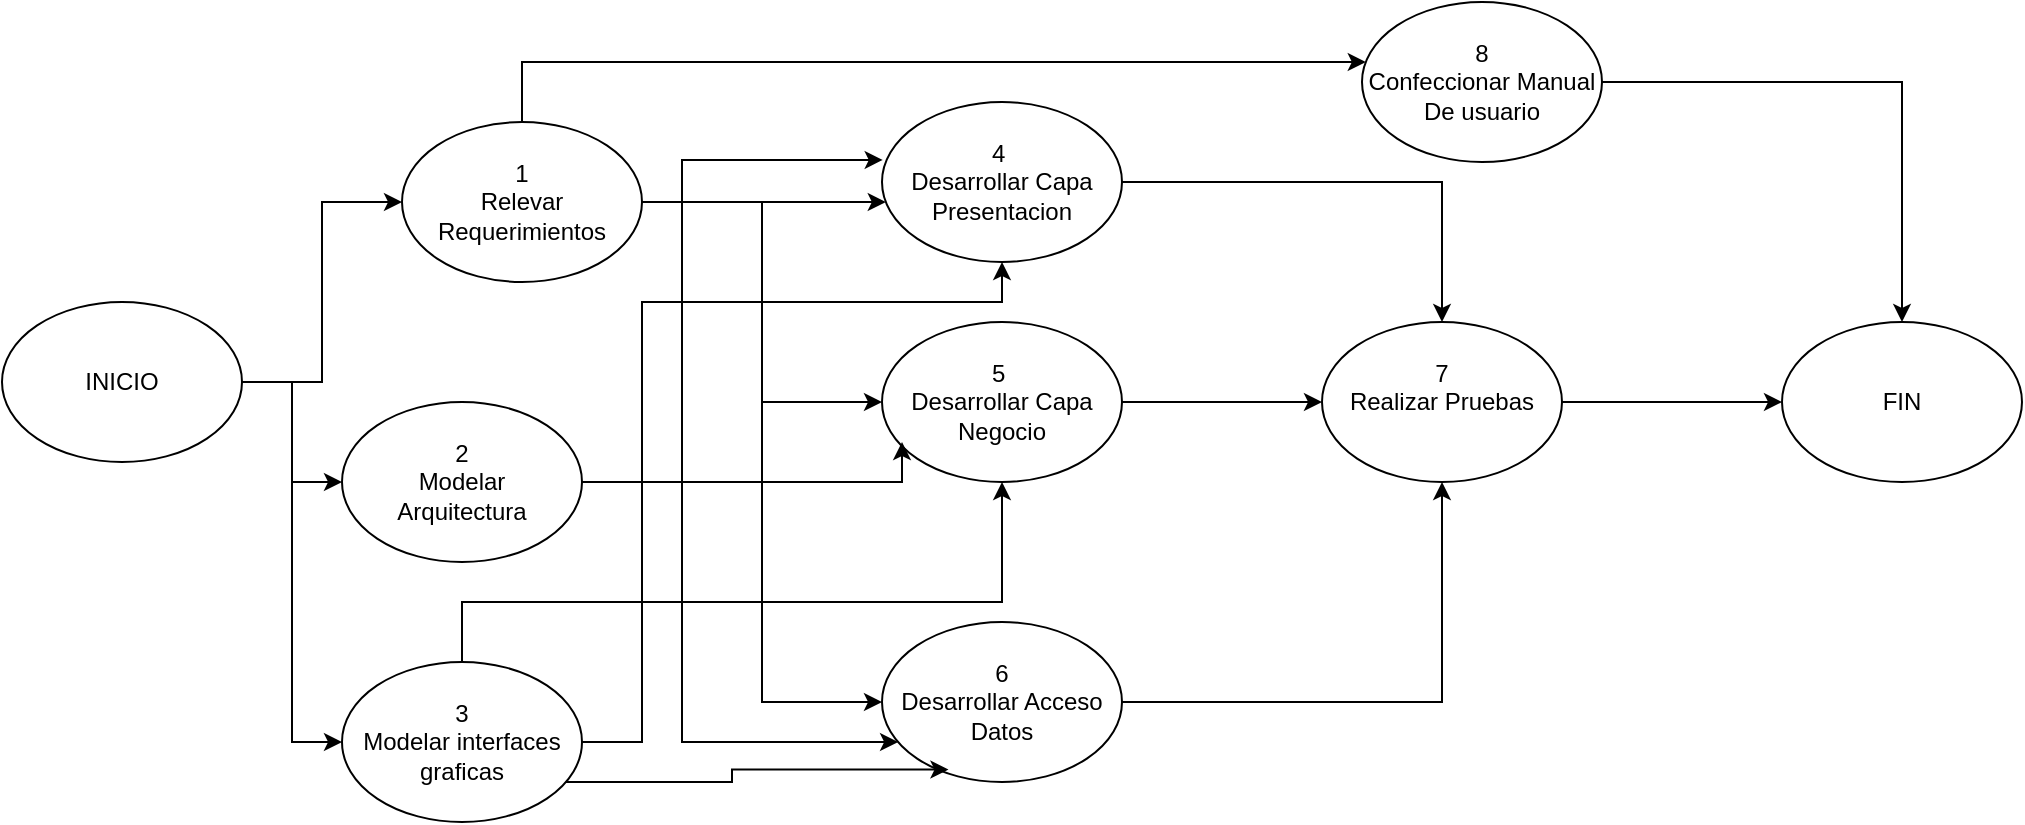 <mxfile version="24.3.0" type="device">
  <diagram name="Página-1" id="AD2a33I4z6MFGp31U_7p">
    <mxGraphModel dx="1050" dy="583" grid="1" gridSize="10" guides="1" tooltips="1" connect="1" arrows="1" fold="1" page="1" pageScale="1" pageWidth="2000" pageHeight="2000" math="0" shadow="0">
      <root>
        <mxCell id="0" />
        <mxCell id="1" parent="0" />
        <mxCell id="LbnA1UyEUyMUkYaqLMpM-16" style="edgeStyle=orthogonalEdgeStyle;rounded=0;orthogonalLoop=1;jettySize=auto;html=1;" edge="1" parent="1" source="LbnA1UyEUyMUkYaqLMpM-1" target="LbnA1UyEUyMUkYaqLMpM-9">
          <mxGeometry relative="1" as="geometry">
            <Array as="points">
              <mxPoint x="410" y="200" />
              <mxPoint x="410" y="200" />
            </Array>
          </mxGeometry>
        </mxCell>
        <mxCell id="LbnA1UyEUyMUkYaqLMpM-17" style="edgeStyle=orthogonalEdgeStyle;rounded=0;orthogonalLoop=1;jettySize=auto;html=1;entryX=0;entryY=0.5;entryDx=0;entryDy=0;" edge="1" parent="1" source="LbnA1UyEUyMUkYaqLMpM-1" target="LbnA1UyEUyMUkYaqLMpM-10">
          <mxGeometry relative="1" as="geometry" />
        </mxCell>
        <mxCell id="LbnA1UyEUyMUkYaqLMpM-18" style="edgeStyle=orthogonalEdgeStyle;rounded=0;orthogonalLoop=1;jettySize=auto;html=1;entryX=0;entryY=0.5;entryDx=0;entryDy=0;" edge="1" parent="1" source="LbnA1UyEUyMUkYaqLMpM-1" target="LbnA1UyEUyMUkYaqLMpM-11">
          <mxGeometry relative="1" as="geometry" />
        </mxCell>
        <mxCell id="LbnA1UyEUyMUkYaqLMpM-28" style="edgeStyle=orthogonalEdgeStyle;rounded=0;orthogonalLoop=1;jettySize=auto;html=1;" edge="1" parent="1" source="LbnA1UyEUyMUkYaqLMpM-1" target="LbnA1UyEUyMUkYaqLMpM-12">
          <mxGeometry relative="1" as="geometry">
            <Array as="points">
              <mxPoint x="280" y="130" />
            </Array>
          </mxGeometry>
        </mxCell>
        <mxCell id="LbnA1UyEUyMUkYaqLMpM-1" value="1&lt;div&gt;Relevar Requerimientos&lt;/div&gt;" style="ellipse;whiteSpace=wrap;html=1;" vertex="1" parent="1">
          <mxGeometry x="220" y="160" width="120" height="80" as="geometry" />
        </mxCell>
        <mxCell id="LbnA1UyEUyMUkYaqLMpM-21" style="edgeStyle=orthogonalEdgeStyle;rounded=0;orthogonalLoop=1;jettySize=auto;html=1;" edge="1" parent="1" target="LbnA1UyEUyMUkYaqLMpM-11">
          <mxGeometry relative="1" as="geometry">
            <mxPoint x="330" y="340" as="sourcePoint" />
            <mxPoint x="497.574" y="478.284" as="targetPoint" />
            <Array as="points">
              <mxPoint x="360" y="340" />
              <mxPoint x="360" y="470" />
            </Array>
          </mxGeometry>
        </mxCell>
        <mxCell id="LbnA1UyEUyMUkYaqLMpM-8" value="2&lt;div&gt;Modelar&lt;/div&gt;&lt;div&gt;Arquitectura&lt;/div&gt;" style="ellipse;whiteSpace=wrap;html=1;" vertex="1" parent="1">
          <mxGeometry x="190" y="300" width="120" height="80" as="geometry" />
        </mxCell>
        <mxCell id="LbnA1UyEUyMUkYaqLMpM-25" style="edgeStyle=orthogonalEdgeStyle;rounded=0;orthogonalLoop=1;jettySize=auto;html=1;" edge="1" parent="1" source="LbnA1UyEUyMUkYaqLMpM-9" target="LbnA1UyEUyMUkYaqLMpM-13">
          <mxGeometry relative="1" as="geometry" />
        </mxCell>
        <mxCell id="LbnA1UyEUyMUkYaqLMpM-9" value="4&amp;nbsp;&lt;div&gt;Desarrollar Capa Presentacion&lt;/div&gt;" style="ellipse;whiteSpace=wrap;html=1;" vertex="1" parent="1">
          <mxGeometry x="460" y="150" width="120" height="80" as="geometry" />
        </mxCell>
        <mxCell id="LbnA1UyEUyMUkYaqLMpM-26" style="edgeStyle=orthogonalEdgeStyle;rounded=0;orthogonalLoop=1;jettySize=auto;html=1;" edge="1" parent="1" source="LbnA1UyEUyMUkYaqLMpM-10" target="LbnA1UyEUyMUkYaqLMpM-13">
          <mxGeometry relative="1" as="geometry" />
        </mxCell>
        <mxCell id="LbnA1UyEUyMUkYaqLMpM-10" value="5&amp;nbsp;&lt;div&gt;Desarrollar Capa Negocio&lt;/div&gt;" style="ellipse;whiteSpace=wrap;html=1;" vertex="1" parent="1">
          <mxGeometry x="460" y="260" width="120" height="80" as="geometry" />
        </mxCell>
        <mxCell id="LbnA1UyEUyMUkYaqLMpM-27" style="edgeStyle=orthogonalEdgeStyle;rounded=0;orthogonalLoop=1;jettySize=auto;html=1;" edge="1" parent="1" source="LbnA1UyEUyMUkYaqLMpM-11" target="LbnA1UyEUyMUkYaqLMpM-13">
          <mxGeometry relative="1" as="geometry" />
        </mxCell>
        <mxCell id="LbnA1UyEUyMUkYaqLMpM-11" value="6&lt;div&gt;Desarrollar Acceso Datos&lt;/div&gt;" style="ellipse;whiteSpace=wrap;html=1;" vertex="1" parent="1">
          <mxGeometry x="460" y="410" width="120" height="80" as="geometry" />
        </mxCell>
        <mxCell id="LbnA1UyEUyMUkYaqLMpM-32" style="edgeStyle=orthogonalEdgeStyle;rounded=0;orthogonalLoop=1;jettySize=auto;html=1;" edge="1" parent="1" source="LbnA1UyEUyMUkYaqLMpM-12" target="LbnA1UyEUyMUkYaqLMpM-30">
          <mxGeometry relative="1" as="geometry" />
        </mxCell>
        <mxCell id="LbnA1UyEUyMUkYaqLMpM-12" value="8&lt;div&gt;Confeccionar Manual&lt;/div&gt;&lt;div&gt;De usuario&lt;/div&gt;" style="ellipse;whiteSpace=wrap;html=1;" vertex="1" parent="1">
          <mxGeometry x="700" y="100" width="120" height="80" as="geometry" />
        </mxCell>
        <mxCell id="LbnA1UyEUyMUkYaqLMpM-31" style="edgeStyle=orthogonalEdgeStyle;rounded=0;orthogonalLoop=1;jettySize=auto;html=1;entryX=0;entryY=0.5;entryDx=0;entryDy=0;" edge="1" parent="1" source="LbnA1UyEUyMUkYaqLMpM-13" target="LbnA1UyEUyMUkYaqLMpM-30">
          <mxGeometry relative="1" as="geometry" />
        </mxCell>
        <mxCell id="LbnA1UyEUyMUkYaqLMpM-13" value="7&lt;div&gt;Realizar Pruebas&lt;/div&gt;&lt;div&gt;&lt;br&gt;&lt;/div&gt;" style="ellipse;whiteSpace=wrap;html=1;" vertex="1" parent="1">
          <mxGeometry x="680" y="260" width="120" height="80" as="geometry" />
        </mxCell>
        <mxCell id="LbnA1UyEUyMUkYaqLMpM-23" style="edgeStyle=orthogonalEdgeStyle;rounded=0;orthogonalLoop=1;jettySize=auto;html=1;" edge="1" parent="1" source="LbnA1UyEUyMUkYaqLMpM-14" target="LbnA1UyEUyMUkYaqLMpM-10">
          <mxGeometry relative="1" as="geometry">
            <Array as="points">
              <mxPoint x="250" y="400" />
              <mxPoint x="520" y="400" />
            </Array>
          </mxGeometry>
        </mxCell>
        <mxCell id="LbnA1UyEUyMUkYaqLMpM-24" style="edgeStyle=orthogonalEdgeStyle;rounded=0;orthogonalLoop=1;jettySize=auto;html=1;" edge="1" parent="1" source="LbnA1UyEUyMUkYaqLMpM-14" target="LbnA1UyEUyMUkYaqLMpM-9">
          <mxGeometry relative="1" as="geometry">
            <Array as="points">
              <mxPoint x="340" y="470" />
              <mxPoint x="340" y="250" />
              <mxPoint x="520" y="250" />
            </Array>
          </mxGeometry>
        </mxCell>
        <mxCell id="LbnA1UyEUyMUkYaqLMpM-14" value="3&lt;div&gt;Modelar interfaces&lt;/div&gt;&lt;div&gt;graficas&lt;/div&gt;" style="ellipse;whiteSpace=wrap;html=1;" vertex="1" parent="1">
          <mxGeometry x="190" y="430" width="120" height="80" as="geometry" />
        </mxCell>
        <mxCell id="LbnA1UyEUyMUkYaqLMpM-19" style="edgeStyle=orthogonalEdgeStyle;rounded=0;orthogonalLoop=1;jettySize=auto;html=1;" edge="1" parent="1" source="LbnA1UyEUyMUkYaqLMpM-8">
          <mxGeometry relative="1" as="geometry">
            <mxPoint x="470" y="320" as="targetPoint" />
            <Array as="points">
              <mxPoint x="470" y="340" />
            </Array>
          </mxGeometry>
        </mxCell>
        <mxCell id="LbnA1UyEUyMUkYaqLMpM-20" style="edgeStyle=orthogonalEdgeStyle;rounded=0;orthogonalLoop=1;jettySize=auto;html=1;entryX=0.003;entryY=0.362;entryDx=0;entryDy=0;entryPerimeter=0;" edge="1" parent="1" source="LbnA1UyEUyMUkYaqLMpM-8" target="LbnA1UyEUyMUkYaqLMpM-9">
          <mxGeometry relative="1" as="geometry">
            <Array as="points">
              <mxPoint x="360" y="340" />
              <mxPoint x="360" y="179" />
            </Array>
          </mxGeometry>
        </mxCell>
        <mxCell id="LbnA1UyEUyMUkYaqLMpM-22" style="edgeStyle=orthogonalEdgeStyle;rounded=0;orthogonalLoop=1;jettySize=auto;html=1;entryX=0.277;entryY=0.922;entryDx=0;entryDy=0;entryPerimeter=0;" edge="1" parent="1" source="LbnA1UyEUyMUkYaqLMpM-14" target="LbnA1UyEUyMUkYaqLMpM-11">
          <mxGeometry relative="1" as="geometry">
            <Array as="points">
              <mxPoint x="385" y="490" />
              <mxPoint x="385" y="484" />
            </Array>
          </mxGeometry>
        </mxCell>
        <mxCell id="LbnA1UyEUyMUkYaqLMpM-33" style="edgeStyle=orthogonalEdgeStyle;rounded=0;orthogonalLoop=1;jettySize=auto;html=1;entryX=0;entryY=0.5;entryDx=0;entryDy=0;" edge="1" parent="1" source="LbnA1UyEUyMUkYaqLMpM-29" target="LbnA1UyEUyMUkYaqLMpM-1">
          <mxGeometry relative="1" as="geometry" />
        </mxCell>
        <mxCell id="LbnA1UyEUyMUkYaqLMpM-34" style="edgeStyle=orthogonalEdgeStyle;rounded=0;orthogonalLoop=1;jettySize=auto;html=1;" edge="1" parent="1" source="LbnA1UyEUyMUkYaqLMpM-29" target="LbnA1UyEUyMUkYaqLMpM-8">
          <mxGeometry relative="1" as="geometry" />
        </mxCell>
        <mxCell id="LbnA1UyEUyMUkYaqLMpM-35" style="edgeStyle=orthogonalEdgeStyle;rounded=0;orthogonalLoop=1;jettySize=auto;html=1;entryX=0;entryY=0.5;entryDx=0;entryDy=0;" edge="1" parent="1" source="LbnA1UyEUyMUkYaqLMpM-29" target="LbnA1UyEUyMUkYaqLMpM-14">
          <mxGeometry relative="1" as="geometry" />
        </mxCell>
        <mxCell id="LbnA1UyEUyMUkYaqLMpM-29" value="INICIO" style="ellipse;whiteSpace=wrap;html=1;" vertex="1" parent="1">
          <mxGeometry x="20" y="250" width="120" height="80" as="geometry" />
        </mxCell>
        <mxCell id="LbnA1UyEUyMUkYaqLMpM-30" value="FIN" style="ellipse;whiteSpace=wrap;html=1;" vertex="1" parent="1">
          <mxGeometry x="910" y="260" width="120" height="80" as="geometry" />
        </mxCell>
      </root>
    </mxGraphModel>
  </diagram>
</mxfile>
